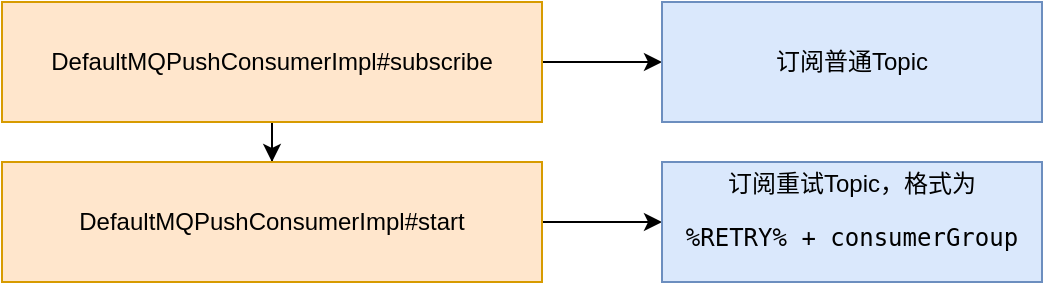 <mxfile version="15.7.4" type="github">
  <diagram id="O9rHen1N-l-tgFm792RK" name="Page-1">
    <mxGraphModel dx="1426" dy="771" grid="1" gridSize="10" guides="1" tooltips="1" connect="1" arrows="1" fold="1" page="1" pageScale="1" pageWidth="827" pageHeight="1169" math="0" shadow="0">
      <root>
        <mxCell id="0" />
        <mxCell id="1" parent="0" />
        <mxCell id="Xph-CF7HNP_c8fdynhVC-5" value="" style="edgeStyle=orthogonalEdgeStyle;rounded=0;orthogonalLoop=1;jettySize=auto;html=1;" edge="1" parent="1" source="Xph-CF7HNP_c8fdynhVC-1" target="Xph-CF7HNP_c8fdynhVC-2">
          <mxGeometry relative="1" as="geometry" />
        </mxCell>
        <mxCell id="Xph-CF7HNP_c8fdynhVC-6" style="edgeStyle=orthogonalEdgeStyle;rounded=0;orthogonalLoop=1;jettySize=auto;html=1;exitX=1;exitY=0.5;exitDx=0;exitDy=0;entryX=0;entryY=0.5;entryDx=0;entryDy=0;" edge="1" parent="1" source="Xph-CF7HNP_c8fdynhVC-1" target="Xph-CF7HNP_c8fdynhVC-3">
          <mxGeometry relative="1" as="geometry" />
        </mxCell>
        <mxCell id="Xph-CF7HNP_c8fdynhVC-1" value="DefaultMQPushConsumerImpl#subscribe" style="rounded=0;whiteSpace=wrap;html=1;fillColor=#ffe6cc;strokeColor=#d79b00;" vertex="1" parent="1">
          <mxGeometry x="150" y="180" width="270" height="60" as="geometry" />
        </mxCell>
        <mxCell id="Xph-CF7HNP_c8fdynhVC-7" style="edgeStyle=orthogonalEdgeStyle;rounded=0;orthogonalLoop=1;jettySize=auto;html=1;exitX=1;exitY=0.5;exitDx=0;exitDy=0;entryX=0;entryY=0.5;entryDx=0;entryDy=0;" edge="1" parent="1" source="Xph-CF7HNP_c8fdynhVC-2" target="Xph-CF7HNP_c8fdynhVC-4">
          <mxGeometry relative="1" as="geometry" />
        </mxCell>
        <mxCell id="Xph-CF7HNP_c8fdynhVC-2" value="DefaultMQPushConsumerImpl#start" style="rounded=0;whiteSpace=wrap;html=1;fillColor=#ffe6cc;strokeColor=#d79b00;" vertex="1" parent="1">
          <mxGeometry x="150" y="260" width="270" height="60" as="geometry" />
        </mxCell>
        <mxCell id="Xph-CF7HNP_c8fdynhVC-3" value="订阅普通Topic" style="rounded=0;whiteSpace=wrap;html=1;fillColor=#dae8fc;strokeColor=#6c8ebf;" vertex="1" parent="1">
          <mxGeometry x="480" y="180" width="190" height="60" as="geometry" />
        </mxCell>
        <mxCell id="Xph-CF7HNP_c8fdynhVC-4" value="订阅重试Topic，格式为&lt;br&gt;&lt;pre&gt;%RETRY% + consumerGroup&lt;/pre&gt;" style="rounded=0;whiteSpace=wrap;html=1;fillColor=#dae8fc;strokeColor=#6c8ebf;" vertex="1" parent="1">
          <mxGeometry x="480" y="260" width="190" height="60" as="geometry" />
        </mxCell>
      </root>
    </mxGraphModel>
  </diagram>
</mxfile>
